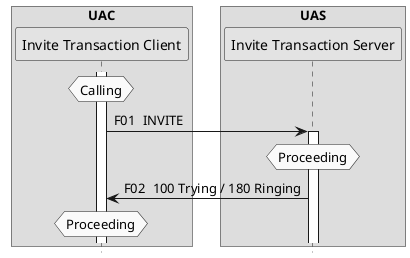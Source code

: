 @startuml
'title SIP INVITE Sending Flow

skinparam monochrome true
autonumber "F00 "
hide footbox
skinparam BoxPadding 10

'skinparam headerFontSize 14
'skinparam headerFontColor red
'header SIP-0

box "UAC"
participant "Invite Transaction Client" as UAC_ITC
end box

box "UAS"
participant "Invite Transaction Server" as UAS_ITS
end box

'hnote over UAC_ITC: None
activate UAC_ITC
hnote over UAC_ITC: Calling
UAC_ITC -> UAS_ITS: INVITE
activate UAS_ITS
hnote over UAS_ITS: Proceeding
UAC_ITC <- UAS_ITS: 100 Trying / 180 Ringing
hnote over UAC_ITC: Proceeding

@enduml